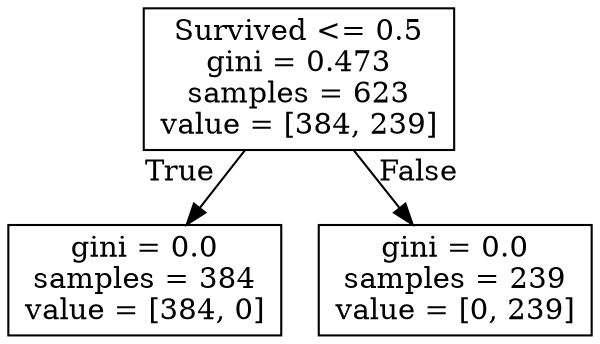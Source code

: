 digraph Tree {
node [shape=box] ;
0 [label="Survived <= 0.5\ngini = 0.473\nsamples = 623\nvalue = [384, 239]"] ;
1 [label="gini = 0.0\nsamples = 384\nvalue = [384, 0]"] ;
0 -> 1 [labeldistance=2.5, labelangle=45, headlabel="True"] ;
2 [label="gini = 0.0\nsamples = 239\nvalue = [0, 239]"] ;
0 -> 2 [labeldistance=2.5, labelangle=-45, headlabel="False"] ;
}